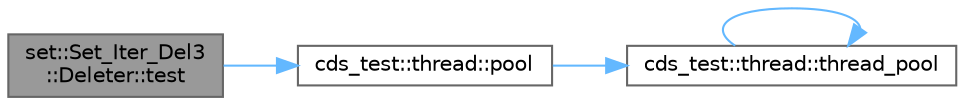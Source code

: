 digraph "set::Set_Iter_Del3::Deleter::test"
{
 // LATEX_PDF_SIZE
  bgcolor="transparent";
  edge [fontname=Helvetica,fontsize=10,labelfontname=Helvetica,labelfontsize=10];
  node [fontname=Helvetica,fontsize=10,shape=box,height=0.2,width=0.4];
  rankdir="LR";
  Node1 [id="Node000001",label="set::Set_Iter_Del3\l::Deleter::test",height=0.2,width=0.4,color="gray40", fillcolor="grey60", style="filled", fontcolor="black",tooltip=" "];
  Node1 -> Node2 [id="edge1_Node000001_Node000002",color="steelblue1",style="solid",tooltip=" "];
  Node2 [id="Node000002",label="cds_test::thread::pool",height=0.2,width=0.4,color="grey40", fillcolor="white", style="filled",URL="$classcds__test_1_1thread.html#aaec869e554d6801b6de091cfada44b71",tooltip=" "];
  Node2 -> Node3 [id="edge2_Node000002_Node000003",color="steelblue1",style="solid",tooltip=" "];
  Node3 [id="Node000003",label="cds_test::thread::thread_pool",height=0.2,width=0.4,color="grey40", fillcolor="white", style="filled",URL="$classcds__test_1_1thread.html#a63d668995109028bdc9cdbb726de4807",tooltip=" "];
  Node3 -> Node3 [id="edge3_Node000003_Node000003",color="steelblue1",style="solid",tooltip=" "];
}
